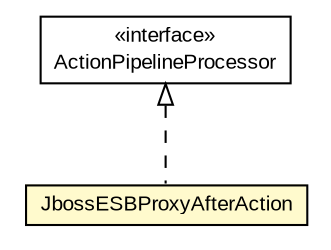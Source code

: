 #!/usr/local/bin/dot
#
# Class diagram 
# Generated by UMLGraph version R5_6-24-gf6e263 (http://www.umlgraph.org/)
#

digraph G {
	edge [fontname="arial",fontsize=10,labelfontname="arial",labelfontsize=10];
	node [fontname="arial",fontsize=10,shape=plaintext];
	nodesep=0.25;
	ranksep=0.5;
	// org.miloss.fgsms.agents.JbossESBProxyAfterAction
	c739470 [label=<<table title="org.miloss.fgsms.agents.JbossESBProxyAfterAction" border="0" cellborder="1" cellspacing="0" cellpadding="2" port="p" bgcolor="lemonChiffon" href="./JbossESBProxyAfterAction.html">
		<tr><td><table border="0" cellspacing="0" cellpadding="1">
<tr><td align="center" balign="center"> JbossESBProxyAfterAction </td></tr>
		</table></td></tr>
		</table>>, URL="./JbossESBProxyAfterAction.html", fontname="arial", fontcolor="black", fontsize=10.0];
	//org.miloss.fgsms.agents.JbossESBProxyAfterAction implements org.jboss.soa.esb.actions.ActionPipelineProcessor
	c739757:p -> c739470:p [dir=back,arrowtail=empty,style=dashed];
	// org.jboss.soa.esb.actions.ActionPipelineProcessor
	c739757 [label=<<table title="org.jboss.soa.esb.actions.ActionPipelineProcessor" border="0" cellborder="1" cellspacing="0" cellpadding="2" port="p" href="http://java.sun.com/j2se/1.4.2/docs/api/org/jboss/soa/esb/actions/ActionPipelineProcessor.html">
		<tr><td><table border="0" cellspacing="0" cellpadding="1">
<tr><td align="center" balign="center"> &#171;interface&#187; </td></tr>
<tr><td align="center" balign="center"> ActionPipelineProcessor </td></tr>
		</table></td></tr>
		</table>>, URL="http://java.sun.com/j2se/1.4.2/docs/api/org/jboss/soa/esb/actions/ActionPipelineProcessor.html", fontname="arial", fontcolor="black", fontsize=10.0];
}

